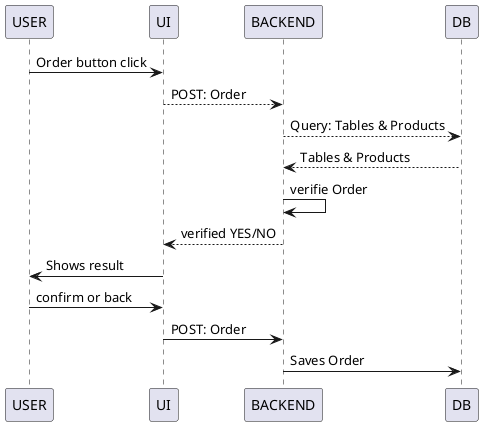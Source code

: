@startuml
USER -> UI: Order button click

UI --> BACKEND: POST: Order
DB <-- BACKEND: Query: Tables & Products
DB --> BACKEND: Tables & Products

BACKEND -> BACKEND: verifie Order

UI <-- BACKEND: verified YES/NO
UI -> USER: Shows result

USER -> UI: confirm or back

UI -> BACKEND: POST: Order
BACKEND -> DB : Saves Order
@enduml